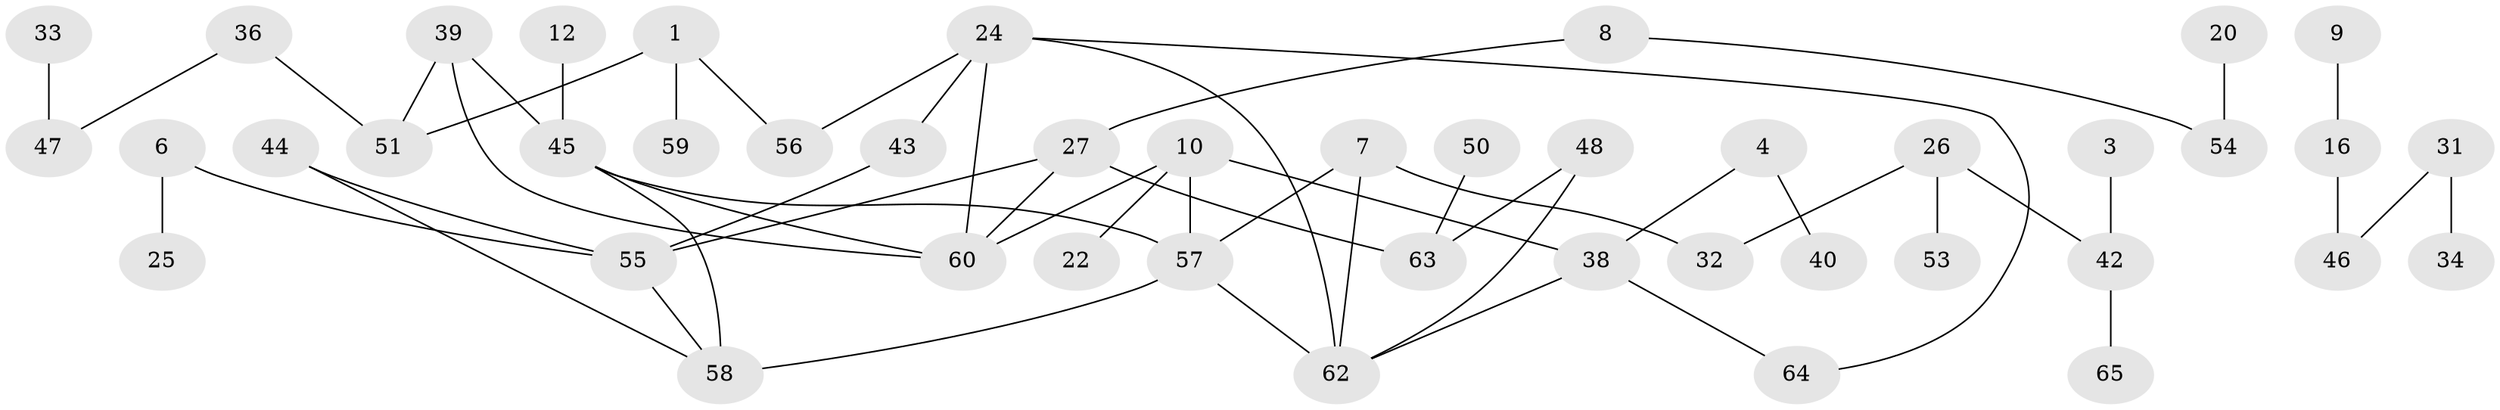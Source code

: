 // original degree distribution, {1: 0.3333333333333333, 5: 0.05426356589147287, 3: 0.18604651162790697, 0: 0.10852713178294573, 2: 0.2713178294573643, 4: 0.046511627906976744}
// Generated by graph-tools (version 1.1) at 2025/00/03/09/25 03:00:40]
// undirected, 45 vertices, 55 edges
graph export_dot {
graph [start="1"]
  node [color=gray90,style=filled];
  1;
  3;
  4;
  6;
  7;
  8;
  9;
  10;
  12;
  16;
  20;
  22;
  24;
  25;
  26;
  27;
  31;
  32;
  33;
  34;
  36;
  38;
  39;
  40;
  42;
  43;
  44;
  45;
  46;
  47;
  48;
  50;
  51;
  53;
  54;
  55;
  56;
  57;
  58;
  59;
  60;
  62;
  63;
  64;
  65;
  1 -- 51 [weight=1.0];
  1 -- 56 [weight=1.0];
  1 -- 59 [weight=1.0];
  3 -- 42 [weight=1.0];
  4 -- 38 [weight=1.0];
  4 -- 40 [weight=1.0];
  6 -- 25 [weight=1.0];
  6 -- 55 [weight=1.0];
  7 -- 32 [weight=1.0];
  7 -- 57 [weight=1.0];
  7 -- 62 [weight=1.0];
  8 -- 27 [weight=1.0];
  8 -- 54 [weight=1.0];
  9 -- 16 [weight=1.0];
  10 -- 22 [weight=1.0];
  10 -- 38 [weight=1.0];
  10 -- 57 [weight=1.0];
  10 -- 60 [weight=1.0];
  12 -- 45 [weight=1.0];
  16 -- 46 [weight=1.0];
  20 -- 54 [weight=1.0];
  24 -- 43 [weight=1.0];
  24 -- 56 [weight=1.0];
  24 -- 60 [weight=1.0];
  24 -- 62 [weight=1.0];
  24 -- 64 [weight=1.0];
  26 -- 32 [weight=1.0];
  26 -- 42 [weight=1.0];
  26 -- 53 [weight=1.0];
  27 -- 55 [weight=1.0];
  27 -- 60 [weight=1.0];
  27 -- 63 [weight=1.0];
  31 -- 34 [weight=1.0];
  31 -- 46 [weight=1.0];
  33 -- 47 [weight=1.0];
  36 -- 47 [weight=1.0];
  36 -- 51 [weight=1.0];
  38 -- 62 [weight=1.0];
  38 -- 64 [weight=1.0];
  39 -- 45 [weight=1.0];
  39 -- 51 [weight=1.0];
  39 -- 60 [weight=1.0];
  42 -- 65 [weight=1.0];
  43 -- 55 [weight=1.0];
  44 -- 55 [weight=1.0];
  44 -- 58 [weight=1.0];
  45 -- 57 [weight=1.0];
  45 -- 58 [weight=1.0];
  45 -- 60 [weight=1.0];
  48 -- 62 [weight=1.0];
  48 -- 63 [weight=1.0];
  50 -- 63 [weight=1.0];
  55 -- 58 [weight=1.0];
  57 -- 58 [weight=2.0];
  57 -- 62 [weight=1.0];
}

